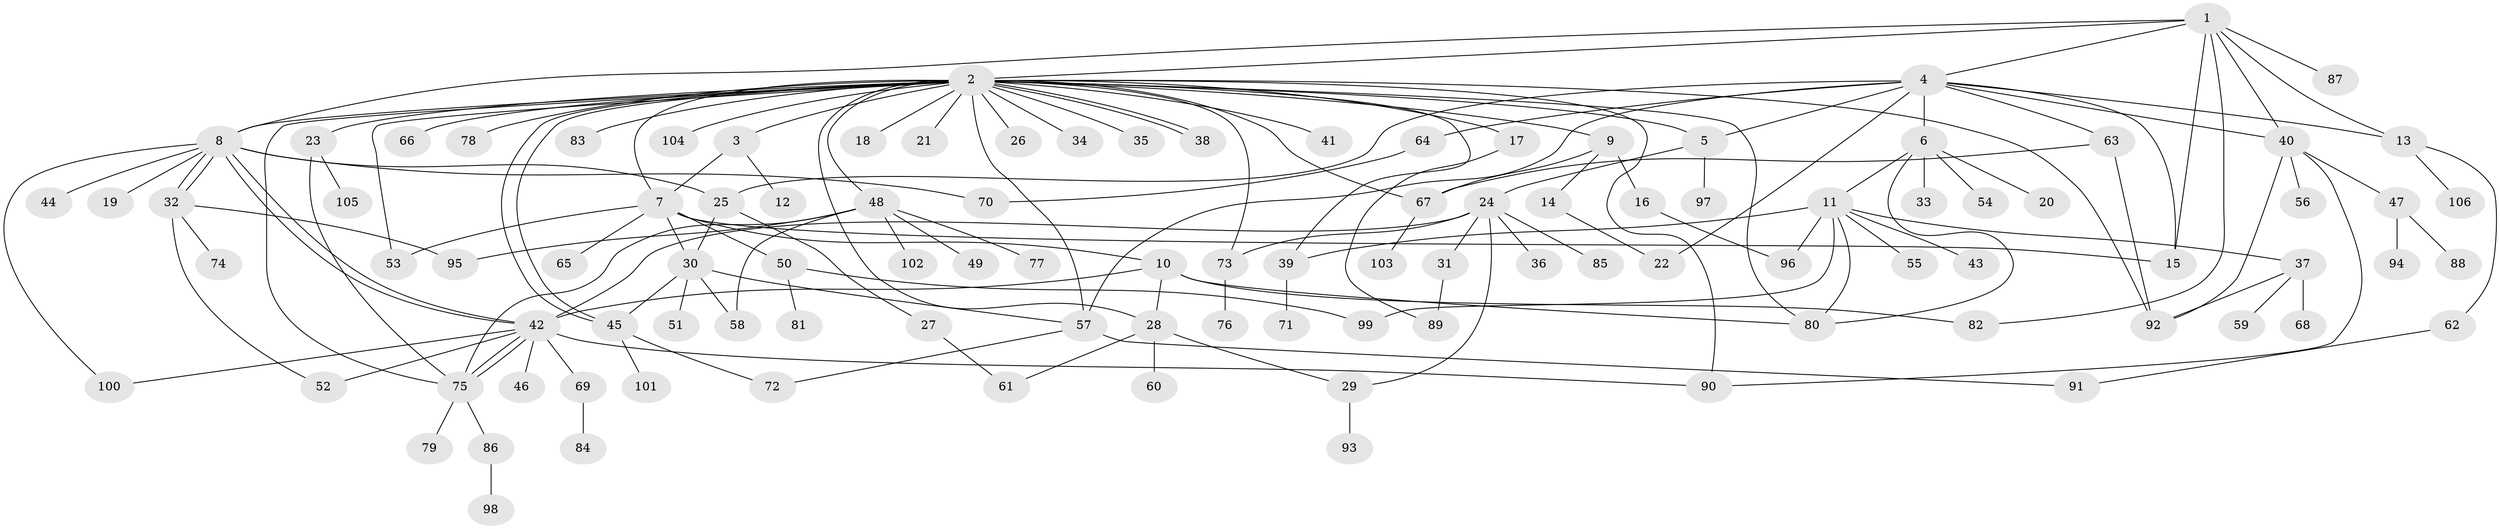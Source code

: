 // coarse degree distribution, {11: 0.015625, 5: 0.09375, 2: 0.21875, 4: 0.0625, 1: 0.375, 6: 0.046875, 7: 0.0625, 3: 0.09375, 27: 0.015625, 8: 0.015625}
// Generated by graph-tools (version 1.1) at 2025/36/03/04/25 23:36:39]
// undirected, 106 vertices, 155 edges
graph export_dot {
  node [color=gray90,style=filled];
  1;
  2;
  3;
  4;
  5;
  6;
  7;
  8;
  9;
  10;
  11;
  12;
  13;
  14;
  15;
  16;
  17;
  18;
  19;
  20;
  21;
  22;
  23;
  24;
  25;
  26;
  27;
  28;
  29;
  30;
  31;
  32;
  33;
  34;
  35;
  36;
  37;
  38;
  39;
  40;
  41;
  42;
  43;
  44;
  45;
  46;
  47;
  48;
  49;
  50;
  51;
  52;
  53;
  54;
  55;
  56;
  57;
  58;
  59;
  60;
  61;
  62;
  63;
  64;
  65;
  66;
  67;
  68;
  69;
  70;
  71;
  72;
  73;
  74;
  75;
  76;
  77;
  78;
  79;
  80;
  81;
  82;
  83;
  84;
  85;
  86;
  87;
  88;
  89;
  90;
  91;
  92;
  93;
  94;
  95;
  96;
  97;
  98;
  99;
  100;
  101;
  102;
  103;
  104;
  105;
  106;
  1 -- 2;
  1 -- 4;
  1 -- 8;
  1 -- 13;
  1 -- 15;
  1 -- 40;
  1 -- 82;
  1 -- 87;
  2 -- 3;
  2 -- 5;
  2 -- 7;
  2 -- 8;
  2 -- 9;
  2 -- 17;
  2 -- 18;
  2 -- 21;
  2 -- 23;
  2 -- 26;
  2 -- 28;
  2 -- 34;
  2 -- 35;
  2 -- 38;
  2 -- 38;
  2 -- 39;
  2 -- 41;
  2 -- 45;
  2 -- 45;
  2 -- 48;
  2 -- 53;
  2 -- 57;
  2 -- 66;
  2 -- 67;
  2 -- 73;
  2 -- 75;
  2 -- 78;
  2 -- 80;
  2 -- 83;
  2 -- 90;
  2 -- 92;
  2 -- 104;
  3 -- 7;
  3 -- 12;
  4 -- 5;
  4 -- 6;
  4 -- 13;
  4 -- 15;
  4 -- 22;
  4 -- 25;
  4 -- 40;
  4 -- 57;
  4 -- 63;
  4 -- 64;
  5 -- 24;
  5 -- 97;
  6 -- 11;
  6 -- 20;
  6 -- 33;
  6 -- 54;
  6 -- 80;
  7 -- 10;
  7 -- 15;
  7 -- 30;
  7 -- 50;
  7 -- 53;
  7 -- 65;
  8 -- 19;
  8 -- 25;
  8 -- 32;
  8 -- 32;
  8 -- 42;
  8 -- 42;
  8 -- 44;
  8 -- 70;
  8 -- 100;
  9 -- 14;
  9 -- 16;
  9 -- 67;
  10 -- 28;
  10 -- 42;
  10 -- 80;
  10 -- 82;
  11 -- 37;
  11 -- 39;
  11 -- 43;
  11 -- 55;
  11 -- 80;
  11 -- 96;
  11 -- 99;
  13 -- 62;
  13 -- 106;
  14 -- 22;
  16 -- 96;
  17 -- 89;
  23 -- 75;
  23 -- 105;
  24 -- 29;
  24 -- 31;
  24 -- 36;
  24 -- 42;
  24 -- 73;
  24 -- 85;
  25 -- 27;
  25 -- 30;
  27 -- 61;
  28 -- 29;
  28 -- 60;
  28 -- 61;
  29 -- 93;
  30 -- 45;
  30 -- 51;
  30 -- 57;
  30 -- 58;
  31 -- 89;
  32 -- 52;
  32 -- 74;
  32 -- 95;
  37 -- 59;
  37 -- 68;
  37 -- 92;
  39 -- 71;
  40 -- 47;
  40 -- 56;
  40 -- 90;
  40 -- 92;
  42 -- 46;
  42 -- 52;
  42 -- 69;
  42 -- 75;
  42 -- 75;
  42 -- 90;
  42 -- 100;
  45 -- 72;
  45 -- 101;
  47 -- 88;
  47 -- 94;
  48 -- 49;
  48 -- 58;
  48 -- 75;
  48 -- 77;
  48 -- 95;
  48 -- 102;
  50 -- 81;
  50 -- 99;
  57 -- 72;
  57 -- 91;
  62 -- 91;
  63 -- 67;
  63 -- 92;
  64 -- 70;
  67 -- 103;
  69 -- 84;
  73 -- 76;
  75 -- 79;
  75 -- 86;
  86 -- 98;
}
